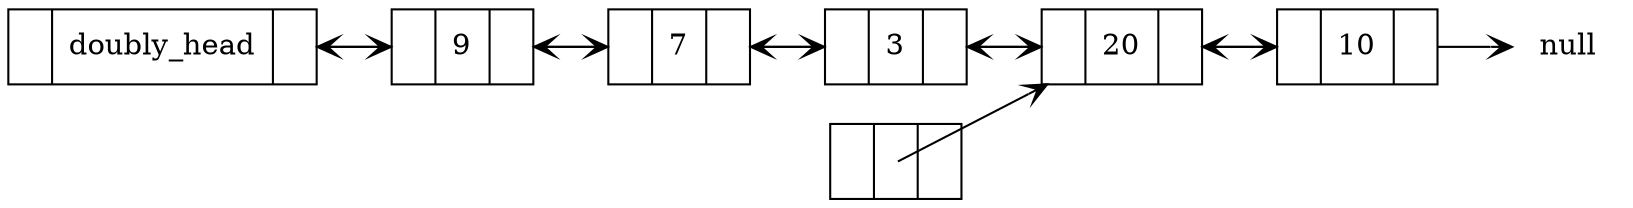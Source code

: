 digraph single_linked_list {
        rankdir=LR;
        node [shape=record];
        head [label="{ <prev> | doubly_head | <next>  }"]
        a [label="{ <prev> | 3 | <next>  }"]
        b [label="{ <prev> | 7 | <next>  }"]
        c [label="{ <prev> | 9 | <next>  }"]
        d [label="{ <prev> | 20 | <next>  }"]
        e [label="{ <prev> | 10 | <next>  }"]
        temp_node [label="{ <prev> | | <next>  }"]
        null [shape=none, label="null"];
        head:next -> c [arrowhead=vee, tailclip=false];
        c:next -> b[arrowhead=vee, tailclip=false];
        c:prev -> head[arrowhead=vee, tailclip=false];
        b:next -> a[arrowhead=vee, tailclip=false];
        b:prev -> c[arrowhead=vee, tailclip=false];
        a:next -> d[arrowhead=vee, tailclip=false];
        a:prev -> b[arrowhead=vee, tailclip=false];
        d:prev -> a[arrowhead=vee, tailclip=false];
        d:next-> e[arrowhead=vee, tailclip=false];
        e:prev -> d[arrowhead=vee, tailclip=false];
        e:next -> null[arrowhead=vee, tailclip=false];
        temp_node -> d[arrowhead=vee, tailclip=false];
}


